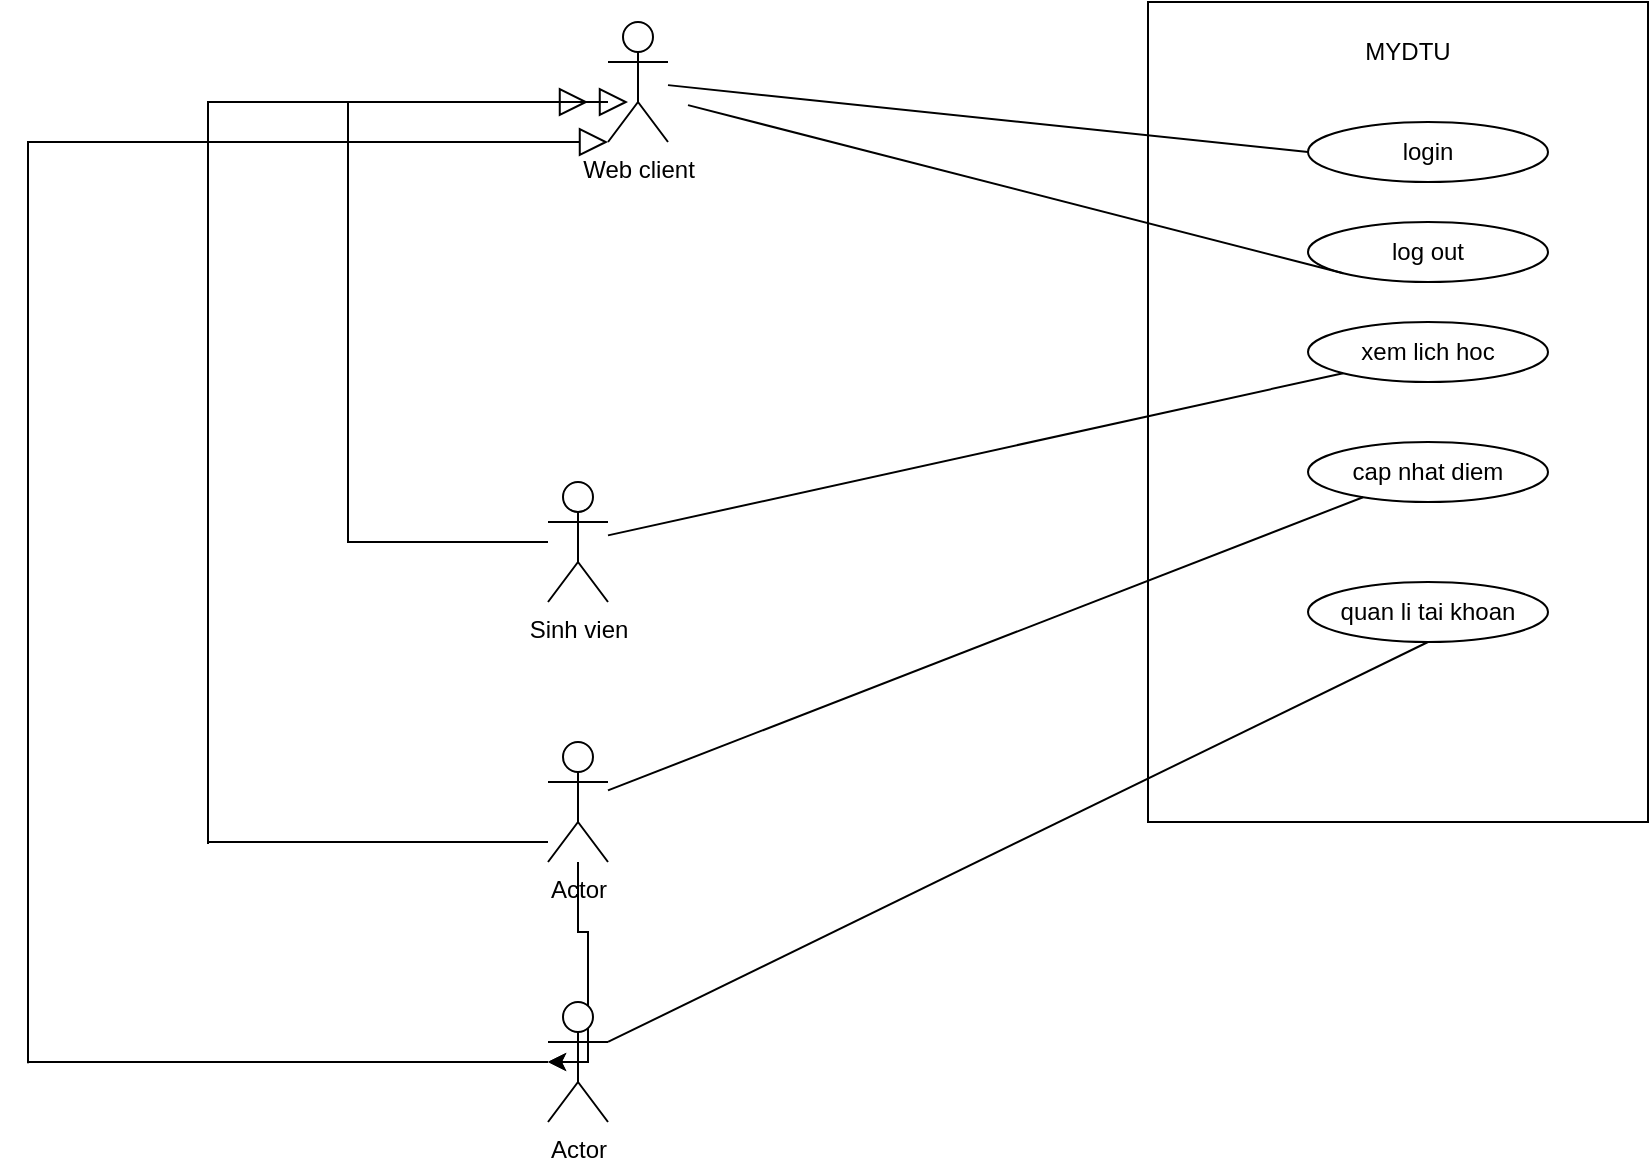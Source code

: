 <mxfile version="20.5.3" type="device"><diagram id="6rG41soXA81l2SNXZIWb" name="Trang-1"><mxGraphModel dx="2310" dy="620" grid="1" gridSize="10" guides="1" tooltips="1" connect="1" arrows="1" fold="1" page="1" pageScale="1" pageWidth="850" pageHeight="1100" math="0" shadow="0"><root><mxCell id="0"/><mxCell id="1" parent="0"/><mxCell id="TYsOCKo9SmQDTWSNArSe-1" value="Sinh vien" style="shape=umlActor;verticalLabelPosition=bottom;verticalAlign=top;html=1;" vertex="1" parent="1"><mxGeometry x="100" y="290" width="30" height="60" as="geometry"/></mxCell><mxCell id="TYsOCKo9SmQDTWSNArSe-22" value="" style="edgeStyle=orthogonalEdgeStyle;rounded=0;orthogonalLoop=1;jettySize=auto;html=1;" edge="1" parent="1" source="TYsOCKo9SmQDTWSNArSe-2" target="TYsOCKo9SmQDTWSNArSe-14"><mxGeometry relative="1" as="geometry"/></mxCell><mxCell id="TYsOCKo9SmQDTWSNArSe-23" value="" style="edgeStyle=orthogonalEdgeStyle;rounded=0;orthogonalLoop=1;jettySize=auto;html=1;" edge="1" parent="1" source="TYsOCKo9SmQDTWSNArSe-2" target="TYsOCKo9SmQDTWSNArSe-14"><mxGeometry relative="1" as="geometry"/></mxCell><mxCell id="TYsOCKo9SmQDTWSNArSe-2" value="Actor" style="shape=umlActor;verticalLabelPosition=bottom;verticalAlign=top;html=1;" vertex="1" parent="1"><mxGeometry x="100" y="420" width="30" height="60" as="geometry"/></mxCell><mxCell id="TYsOCKo9SmQDTWSNArSe-3" value="Actor" style="shape=umlActor;verticalLabelPosition=bottom;verticalAlign=top;html=1;" vertex="1" parent="1"><mxGeometry x="100" y="550" width="30" height="60" as="geometry"/></mxCell><mxCell id="TYsOCKo9SmQDTWSNArSe-4" value="Web client" style="shape=umlActor;verticalLabelPosition=bottom;verticalAlign=top;html=1;" vertex="1" parent="1"><mxGeometry x="130" y="60" width="30" height="60" as="geometry"/></mxCell><mxCell id="TYsOCKo9SmQDTWSNArSe-5" value="" style="endArrow=block;endFill=0;endSize=12;html=1;rounded=0;" edge="1" parent="1" source="TYsOCKo9SmQDTWSNArSe-1"><mxGeometry width="160" relative="1" as="geometry"><mxPoint x="10" y="90" as="sourcePoint"/><mxPoint x="140" y="100" as="targetPoint"/><Array as="points"><mxPoint y="320"/><mxPoint y="100"/><mxPoint x="130" y="100"/></Array></mxGeometry></mxCell><mxCell id="TYsOCKo9SmQDTWSNArSe-6" value="" style="endArrow=block;endFill=0;endSize=12;html=1;rounded=0;" edge="1" parent="1"><mxGeometry width="160" relative="1" as="geometry"><mxPoint x="-70" y="471" as="sourcePoint"/><mxPoint x="120" y="100" as="targetPoint"/><Array as="points"><mxPoint x="-70" y="100"/></Array></mxGeometry></mxCell><mxCell id="TYsOCKo9SmQDTWSNArSe-7" value="" style="endArrow=block;endFill=0;endSize=12;html=1;rounded=0;entryX=0;entryY=1;entryDx=0;entryDy=0;entryPerimeter=0;" edge="1" parent="1" target="TYsOCKo9SmQDTWSNArSe-4"><mxGeometry width="160" relative="1" as="geometry"><mxPoint x="-160" y="580.667" as="sourcePoint"/><mxPoint x="-100" y="31" as="targetPoint"/><Array as="points"><mxPoint x="-160" y="120"/></Array></mxGeometry></mxCell><mxCell id="TYsOCKo9SmQDTWSNArSe-13" value="" style="line;strokeWidth=1;fillColor=none;align=left;verticalAlign=middle;spacingTop=-1;spacingLeft=3;spacingRight=3;rotatable=0;labelPosition=right;points=[];portConstraint=eastwest;strokeColor=inherit;" vertex="1" parent="1"><mxGeometry x="-70" y="440" width="170" height="60" as="geometry"/></mxCell><mxCell id="TYsOCKo9SmQDTWSNArSe-14" value="" style="line;strokeWidth=1;fillColor=none;align=left;verticalAlign=middle;spacingTop=-1;spacingLeft=3;spacingRight=3;rotatable=0;labelPosition=right;points=[];portConstraint=eastwest;strokeColor=inherit;" vertex="1" parent="1"><mxGeometry x="-160" y="550" width="260" height="60" as="geometry"/></mxCell><mxCell id="TYsOCKo9SmQDTWSNArSe-15" value="" style="rounded=0;whiteSpace=wrap;html=1;" vertex="1" parent="1"><mxGeometry x="400" y="50" width="250" height="410" as="geometry"/></mxCell><mxCell id="TYsOCKo9SmQDTWSNArSe-16" value="MYDTU" style="text;html=1;strokeColor=none;fillColor=none;align=center;verticalAlign=middle;whiteSpace=wrap;rounded=0;" vertex="1" parent="1"><mxGeometry x="500" y="60" width="60" height="30" as="geometry"/></mxCell><mxCell id="TYsOCKo9SmQDTWSNArSe-17" value="login" style="ellipse;whiteSpace=wrap;html=1;" vertex="1" parent="1"><mxGeometry x="480" y="110" width="120" height="30" as="geometry"/></mxCell><mxCell id="TYsOCKo9SmQDTWSNArSe-18" value="log out" style="ellipse;whiteSpace=wrap;html=1;" vertex="1" parent="1"><mxGeometry x="480" y="160" width="120" height="30" as="geometry"/></mxCell><mxCell id="TYsOCKo9SmQDTWSNArSe-19" value="xem lich hoc" style="ellipse;whiteSpace=wrap;html=1;" vertex="1" parent="1"><mxGeometry x="480" y="210" width="120" height="30" as="geometry"/></mxCell><mxCell id="TYsOCKo9SmQDTWSNArSe-20" value="cap nhat diem" style="ellipse;whiteSpace=wrap;html=1;" vertex="1" parent="1"><mxGeometry x="480" y="270" width="120" height="30" as="geometry"/></mxCell><mxCell id="TYsOCKo9SmQDTWSNArSe-21" value="quan li tai khoan" style="ellipse;whiteSpace=wrap;html=1;" vertex="1" parent="1"><mxGeometry x="480" y="340" width="120" height="30" as="geometry"/></mxCell><mxCell id="TYsOCKo9SmQDTWSNArSe-24" value="" style="endArrow=none;html=1;rounded=0;entryX=0;entryY=0.5;entryDx=0;entryDy=0;" edge="1" parent="1" source="TYsOCKo9SmQDTWSNArSe-4" target="TYsOCKo9SmQDTWSNArSe-17"><mxGeometry width="50" height="50" relative="1" as="geometry"><mxPoint x="240" y="130" as="sourcePoint"/><mxPoint x="290" y="80" as="targetPoint"/></mxGeometry></mxCell><mxCell id="TYsOCKo9SmQDTWSNArSe-25" value="" style="endArrow=none;html=1;rounded=0;entryX=0;entryY=1;entryDx=0;entryDy=0;" edge="1" parent="1" target="TYsOCKo9SmQDTWSNArSe-18"><mxGeometry width="50" height="50" relative="1" as="geometry"><mxPoint x="170" y="101.567" as="sourcePoint"/><mxPoint x="490" y="135" as="targetPoint"/></mxGeometry></mxCell><mxCell id="TYsOCKo9SmQDTWSNArSe-26" value="" style="endArrow=none;html=1;rounded=0;entryX=0;entryY=1;entryDx=0;entryDy=0;" edge="1" parent="1" source="TYsOCKo9SmQDTWSNArSe-1" target="TYsOCKo9SmQDTWSNArSe-19"><mxGeometry width="50" height="50" relative="1" as="geometry"><mxPoint x="180" y="111.567" as="sourcePoint"/><mxPoint x="500" y="145" as="targetPoint"/></mxGeometry></mxCell><mxCell id="TYsOCKo9SmQDTWSNArSe-27" value="" style="endArrow=none;html=1;rounded=0;" edge="1" parent="1" source="TYsOCKo9SmQDTWSNArSe-2" target="TYsOCKo9SmQDTWSNArSe-20"><mxGeometry width="50" height="50" relative="1" as="geometry"><mxPoint x="190" y="121.567" as="sourcePoint"/><mxPoint x="510" y="155" as="targetPoint"/></mxGeometry></mxCell><mxCell id="TYsOCKo9SmQDTWSNArSe-28" value="" style="endArrow=none;html=1;rounded=0;entryX=0.5;entryY=1;entryDx=0;entryDy=0;exitX=1;exitY=0.333;exitDx=0;exitDy=0;exitPerimeter=0;" edge="1" parent="1" source="TYsOCKo9SmQDTWSNArSe-3" target="TYsOCKo9SmQDTWSNArSe-21"><mxGeometry width="50" height="50" relative="1" as="geometry"><mxPoint x="200" y="131.567" as="sourcePoint"/><mxPoint x="520" y="165" as="targetPoint"/></mxGeometry></mxCell></root></mxGraphModel></diagram></mxfile>